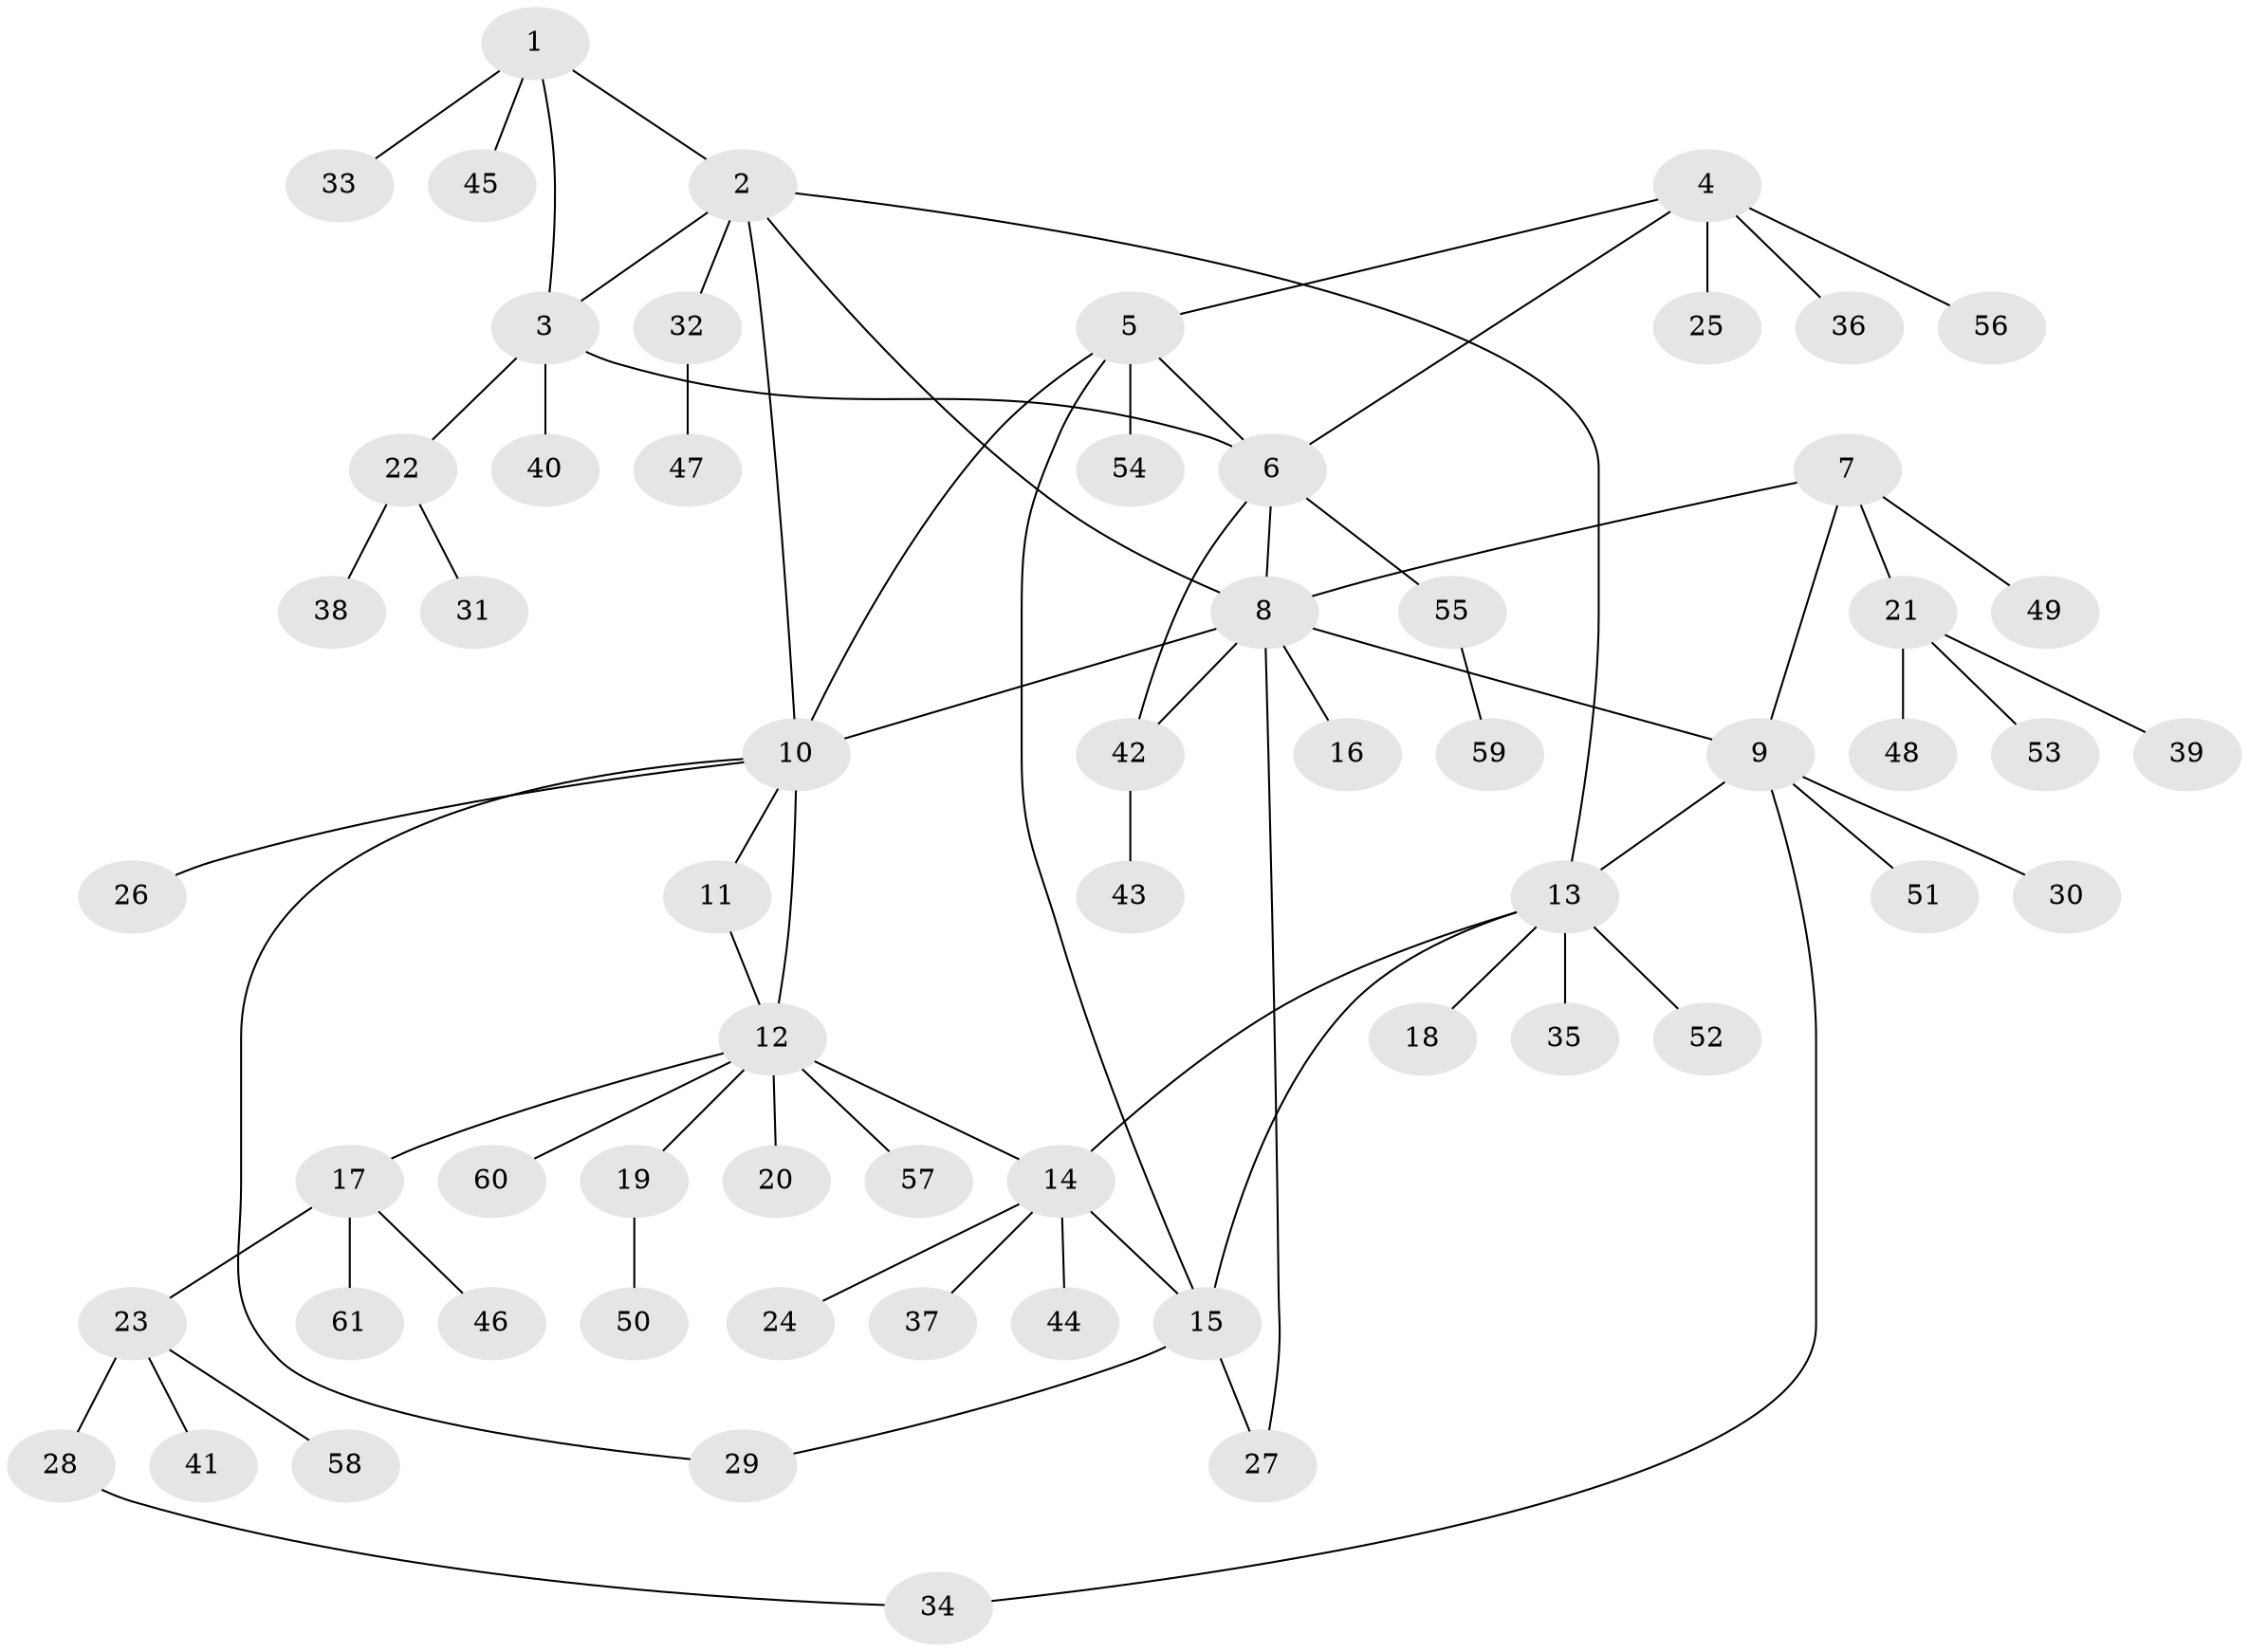 // Generated by graph-tools (version 1.1) at 2025/11/02/27/25 16:11:34]
// undirected, 61 vertices, 75 edges
graph export_dot {
graph [start="1"]
  node [color=gray90,style=filled];
  1;
  2;
  3;
  4;
  5;
  6;
  7;
  8;
  9;
  10;
  11;
  12;
  13;
  14;
  15;
  16;
  17;
  18;
  19;
  20;
  21;
  22;
  23;
  24;
  25;
  26;
  27;
  28;
  29;
  30;
  31;
  32;
  33;
  34;
  35;
  36;
  37;
  38;
  39;
  40;
  41;
  42;
  43;
  44;
  45;
  46;
  47;
  48;
  49;
  50;
  51;
  52;
  53;
  54;
  55;
  56;
  57;
  58;
  59;
  60;
  61;
  1 -- 2;
  1 -- 3;
  1 -- 33;
  1 -- 45;
  2 -- 3;
  2 -- 8;
  2 -- 10;
  2 -- 13;
  2 -- 32;
  3 -- 6;
  3 -- 22;
  3 -- 40;
  4 -- 5;
  4 -- 6;
  4 -- 25;
  4 -- 36;
  4 -- 56;
  5 -- 6;
  5 -- 10;
  5 -- 15;
  5 -- 54;
  6 -- 8;
  6 -- 42;
  6 -- 55;
  7 -- 8;
  7 -- 9;
  7 -- 21;
  7 -- 49;
  8 -- 9;
  8 -- 10;
  8 -- 16;
  8 -- 27;
  8 -- 42;
  9 -- 13;
  9 -- 30;
  9 -- 34;
  9 -- 51;
  10 -- 11;
  10 -- 12;
  10 -- 26;
  10 -- 29;
  11 -- 12;
  12 -- 14;
  12 -- 17;
  12 -- 19;
  12 -- 20;
  12 -- 57;
  12 -- 60;
  13 -- 14;
  13 -- 15;
  13 -- 18;
  13 -- 35;
  13 -- 52;
  14 -- 15;
  14 -- 24;
  14 -- 37;
  14 -- 44;
  15 -- 27;
  15 -- 29;
  17 -- 23;
  17 -- 46;
  17 -- 61;
  19 -- 50;
  21 -- 39;
  21 -- 48;
  21 -- 53;
  22 -- 31;
  22 -- 38;
  23 -- 28;
  23 -- 41;
  23 -- 58;
  28 -- 34;
  32 -- 47;
  42 -- 43;
  55 -- 59;
}
